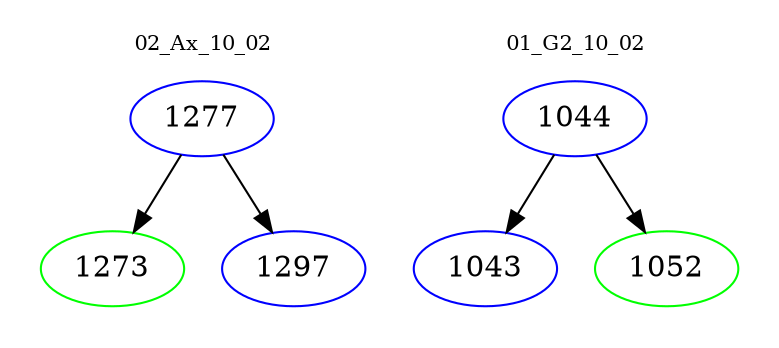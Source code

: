digraph{
subgraph cluster_0 {
color = white
label = "02_Ax_10_02";
fontsize=10;
T0_1277 [label="1277", color="blue"]
T0_1277 -> T0_1273 [color="black"]
T0_1273 [label="1273", color="green"]
T0_1277 -> T0_1297 [color="black"]
T0_1297 [label="1297", color="blue"]
}
subgraph cluster_1 {
color = white
label = "01_G2_10_02";
fontsize=10;
T1_1044 [label="1044", color="blue"]
T1_1044 -> T1_1043 [color="black"]
T1_1043 [label="1043", color="blue"]
T1_1044 -> T1_1052 [color="black"]
T1_1052 [label="1052", color="green"]
}
}
